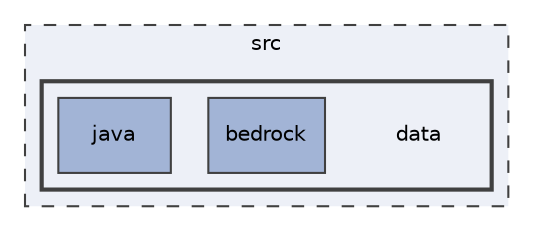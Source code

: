 digraph "data"
{
 // INTERACTIVE_SVG=YES
 // LATEX_PDF_SIZE
  edge [fontname="Helvetica",fontsize="10",labelfontname="Helvetica",labelfontsize="10"];
  node [fontname="Helvetica",fontsize="10",shape=record];
  compound=true
  subgraph clusterdir_68267d1309a1af8e8297ef4c3efbcdba {
    graph [ bgcolor="#edf0f7", pencolor="grey25", style="filled,dashed,", label="src", fontname="Helvetica", fontsize="10", URL="dir_68267d1309a1af8e8297ef4c3efbcdba.html"]
  subgraph clusterdir_c1be8d27e7f84178e95f152701110b19 {
    graph [ bgcolor="#edf0f7", pencolor="grey25", style="filled,bold,", label="", fontname="Helvetica", fontsize="10", URL="dir_c1be8d27e7f84178e95f152701110b19.html"]
    dir_c1be8d27e7f84178e95f152701110b19 [shape=plaintext, label="data"];
  dir_e64dd50e80ee3730265ab587bc10b64e [shape=box, label="bedrock", style="filled,", fillcolor="#a2b4d6", color="grey25", URL="dir_e64dd50e80ee3730265ab587bc10b64e.html"];
  dir_78c9477994debf932cf041014333ec1d [shape=box, label="java", style="filled,", fillcolor="#a2b4d6", color="grey25", URL="dir_78c9477994debf932cf041014333ec1d.html"];
  }
  }
}
